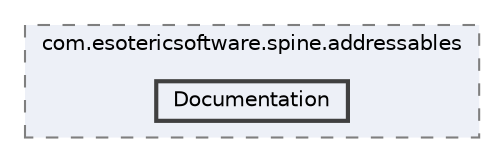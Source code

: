 digraph "external/spine-runtimes/spine-unity/Modules/com.esotericsoftware.spine.addressables/Documentation"
{
 // LATEX_PDF_SIZE
  bgcolor="transparent";
  edge [fontname=Helvetica,fontsize=10,labelfontname=Helvetica,labelfontsize=10];
  node [fontname=Helvetica,fontsize=10,shape=box,height=0.2,width=0.4];
  compound=true
  subgraph clusterdir_d2958247703337ec5c0505dede950737 {
    graph [ bgcolor="#edf0f7", pencolor="grey50", label="com.esotericsoftware.spine.addressables", fontname=Helvetica,fontsize=10 style="filled,dashed", URL="dir_d2958247703337ec5c0505dede950737.html",tooltip=""]
  dir_724cea6506af4354bf7d490b670fb9a9 [label="Documentation", fillcolor="#edf0f7", color="grey25", style="filled,bold", URL="dir_724cea6506af4354bf7d490b670fb9a9.html",tooltip=""];
  }
}
